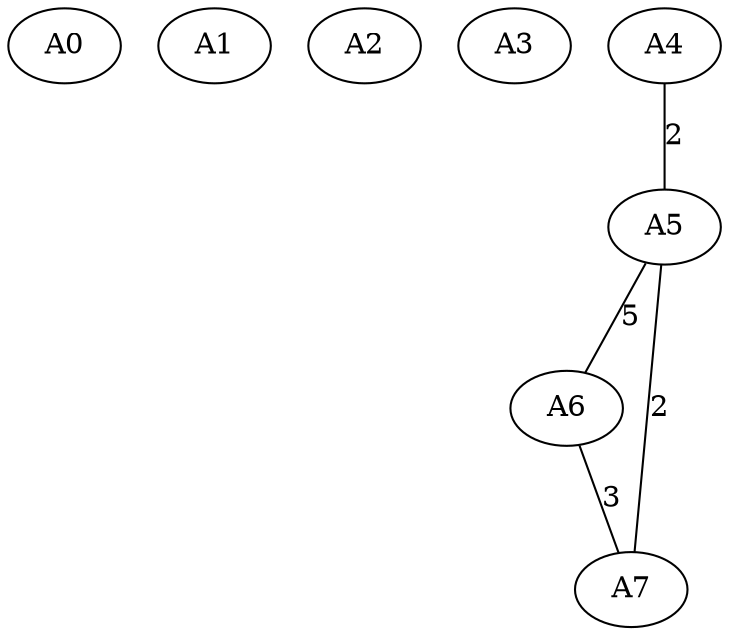 graph {
  A0;
  A1;
  A2;
  A3;
  A4;
  A5;
  A6;
  A7;
  
  A4 -- A5 [label=2];
  A5 -- A6 [label=5];
  A5 -- A7 [label=2];
  A6 -- A7 [label=3];
}
